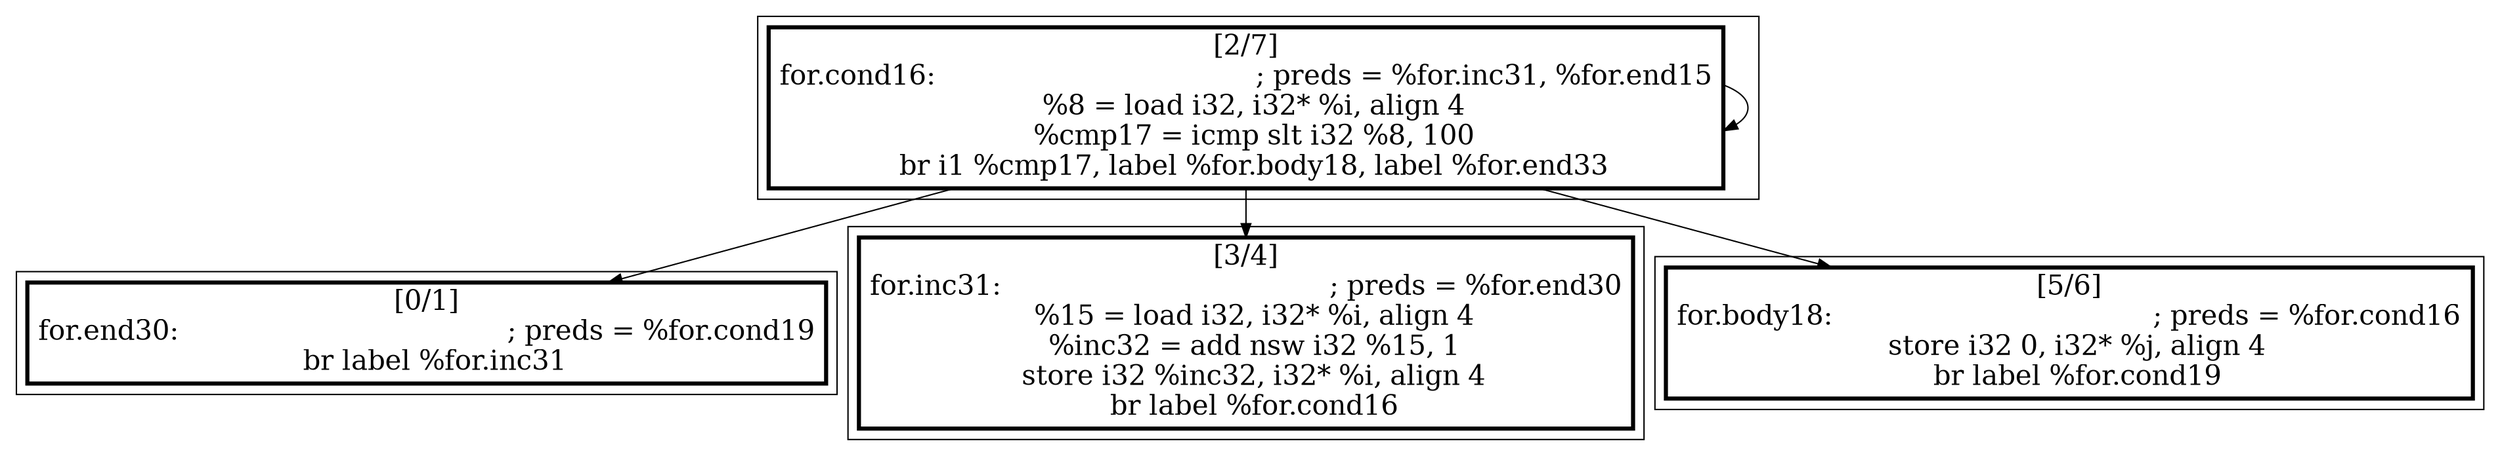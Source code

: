
digraph G {



node333->node331 [ ]
node333->node332 [ ]
node333->node334 [ ]
node333->node333 [ ]


subgraph cluster3 {


node334 [penwidth=3.0,fontsize=20,shape=rectangle,label="[5/6]
for.body18:                                       ; preds = %for.cond16
  store i32 0, i32* %j, align 4
  br label %for.cond19
" ]



}

subgraph cluster2 {


node333 [penwidth=3.0,fontsize=20,shape=rectangle,label="[2/7]
for.cond16:                                       ; preds = %for.inc31, %for.end15
  %8 = load i32, i32* %i, align 4
  %cmp17 = icmp slt i32 %8, 100
  br i1 %cmp17, label %for.body18, label %for.end33
" ]



}

subgraph cluster0 {


node331 [penwidth=3.0,fontsize=20,shape=rectangle,label="[0/1]
for.end30:                                        ; preds = %for.cond19
  br label %for.inc31
" ]



}

subgraph cluster1 {


node332 [penwidth=3.0,fontsize=20,shape=rectangle,label="[3/4]
for.inc31:                                        ; preds = %for.end30
  %15 = load i32, i32* %i, align 4
  %inc32 = add nsw i32 %15, 1
  store i32 %inc32, i32* %i, align 4
  br label %for.cond16
" ]



}

}
